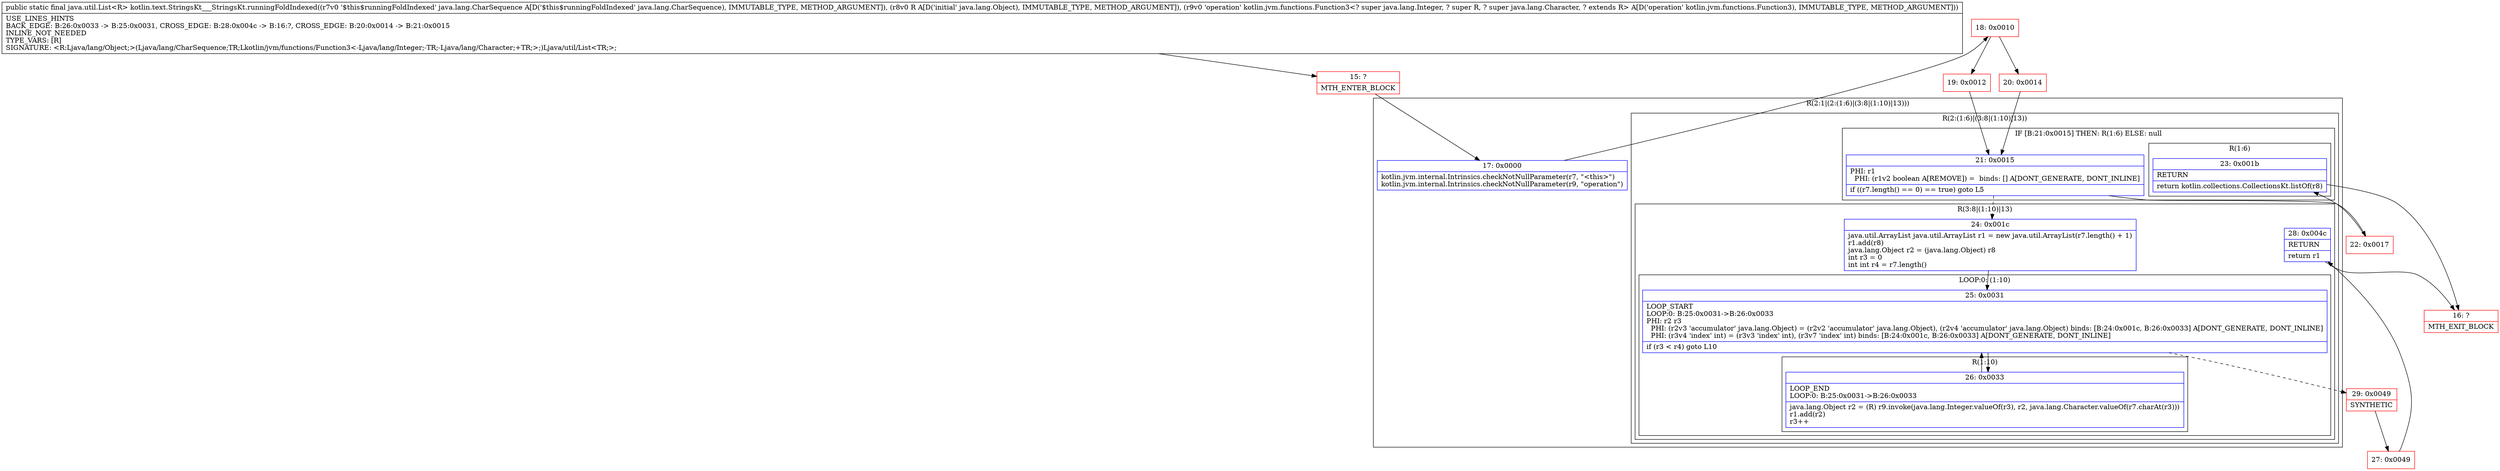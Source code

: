digraph "CFG forkotlin.text.StringsKt___StringsKt.runningFoldIndexed(Ljava\/lang\/CharSequence;Ljava\/lang\/Object;Lkotlin\/jvm\/functions\/Function3;)Ljava\/util\/List;" {
subgraph cluster_Region_857581771 {
label = "R(2:1|(2:(1:6)|(3:8|(1:10)|13)))";
node [shape=record,color=blue];
Node_17 [shape=record,label="{17\:\ 0x0000|kotlin.jvm.internal.Intrinsics.checkNotNullParameter(r7, \"\<this\>\")\lkotlin.jvm.internal.Intrinsics.checkNotNullParameter(r9, \"operation\")\l}"];
subgraph cluster_Region_1378593241 {
label = "R(2:(1:6)|(3:8|(1:10)|13))";
node [shape=record,color=blue];
subgraph cluster_IfRegion_665965693 {
label = "IF [B:21:0x0015] THEN: R(1:6) ELSE: null";
node [shape=record,color=blue];
Node_21 [shape=record,label="{21\:\ 0x0015|PHI: r1 \l  PHI: (r1v2 boolean A[REMOVE]) =  binds: [] A[DONT_GENERATE, DONT_INLINE]\l|if ((r7.length() == 0) == true) goto L5\l}"];
subgraph cluster_Region_2114255679 {
label = "R(1:6)";
node [shape=record,color=blue];
Node_23 [shape=record,label="{23\:\ 0x001b|RETURN\l|return kotlin.collections.CollectionsKt.listOf(r8)\l}"];
}
}
subgraph cluster_Region_493822337 {
label = "R(3:8|(1:10)|13)";
node [shape=record,color=blue];
Node_24 [shape=record,label="{24\:\ 0x001c|java.util.ArrayList java.util.ArrayList r1 = new java.util.ArrayList(r7.length() + 1)\lr1.add(r8)\ljava.lang.Object r2 = (java.lang.Object) r8\lint r3 = 0\lint int r4 = r7.length()\l}"];
subgraph cluster_LoopRegion_12438820 {
label = "LOOP:0: (1:10)";
node [shape=record,color=blue];
Node_25 [shape=record,label="{25\:\ 0x0031|LOOP_START\lLOOP:0: B:25:0x0031\-\>B:26:0x0033\lPHI: r2 r3 \l  PHI: (r2v3 'accumulator' java.lang.Object) = (r2v2 'accumulator' java.lang.Object), (r2v4 'accumulator' java.lang.Object) binds: [B:24:0x001c, B:26:0x0033] A[DONT_GENERATE, DONT_INLINE]\l  PHI: (r3v4 'index' int) = (r3v3 'index' int), (r3v7 'index' int) binds: [B:24:0x001c, B:26:0x0033] A[DONT_GENERATE, DONT_INLINE]\l|if (r3 \< r4) goto L10\l}"];
subgraph cluster_Region_622455786 {
label = "R(1:10)";
node [shape=record,color=blue];
Node_26 [shape=record,label="{26\:\ 0x0033|LOOP_END\lLOOP:0: B:25:0x0031\-\>B:26:0x0033\l|java.lang.Object r2 = (R) r9.invoke(java.lang.Integer.valueOf(r3), r2, java.lang.Character.valueOf(r7.charAt(r3)))\lr1.add(r2)\lr3++\l}"];
}
}
Node_28 [shape=record,label="{28\:\ 0x004c|RETURN\l|return r1\l}"];
}
}
}
Node_15 [shape=record,color=red,label="{15\:\ ?|MTH_ENTER_BLOCK\l}"];
Node_18 [shape=record,color=red,label="{18\:\ 0x0010}"];
Node_19 [shape=record,color=red,label="{19\:\ 0x0012}"];
Node_22 [shape=record,color=red,label="{22\:\ 0x0017}"];
Node_16 [shape=record,color=red,label="{16\:\ ?|MTH_EXIT_BLOCK\l}"];
Node_29 [shape=record,color=red,label="{29\:\ 0x0049|SYNTHETIC\l}"];
Node_27 [shape=record,color=red,label="{27\:\ 0x0049}"];
Node_20 [shape=record,color=red,label="{20\:\ 0x0014}"];
MethodNode[shape=record,label="{public static final java.util.List\<R\> kotlin.text.StringsKt___StringsKt.runningFoldIndexed((r7v0 '$this$runningFoldIndexed' java.lang.CharSequence A[D('$this$runningFoldIndexed' java.lang.CharSequence), IMMUTABLE_TYPE, METHOD_ARGUMENT]), (r8v0 R A[D('initial' java.lang.Object), IMMUTABLE_TYPE, METHOD_ARGUMENT]), (r9v0 'operation' kotlin.jvm.functions.Function3\<? super java.lang.Integer, ? super R, ? super java.lang.Character, ? extends R\> A[D('operation' kotlin.jvm.functions.Function3), IMMUTABLE_TYPE, METHOD_ARGUMENT]))  | USE_LINES_HINTS\lBACK_EDGE: B:26:0x0033 \-\> B:25:0x0031, CROSS_EDGE: B:28:0x004c \-\> B:16:?, CROSS_EDGE: B:20:0x0014 \-\> B:21:0x0015\lINLINE_NOT_NEEDED\lTYPE_VARS: [R]\lSIGNATURE: \<R:Ljava\/lang\/Object;\>(Ljava\/lang\/CharSequence;TR;Lkotlin\/jvm\/functions\/Function3\<\-Ljava\/lang\/Integer;\-TR;\-Ljava\/lang\/Character;+TR;\>;)Ljava\/util\/List\<TR;\>;\l}"];
MethodNode -> Node_15;Node_17 -> Node_18;
Node_21 -> Node_22;
Node_21 -> Node_24[style=dashed];
Node_23 -> Node_16;
Node_24 -> Node_25;
Node_25 -> Node_26;
Node_25 -> Node_29[style=dashed];
Node_26 -> Node_25;
Node_28 -> Node_16;
Node_15 -> Node_17;
Node_18 -> Node_19;
Node_18 -> Node_20;
Node_19 -> Node_21;
Node_22 -> Node_23;
Node_29 -> Node_27;
Node_27 -> Node_28;
Node_20 -> Node_21;
}

